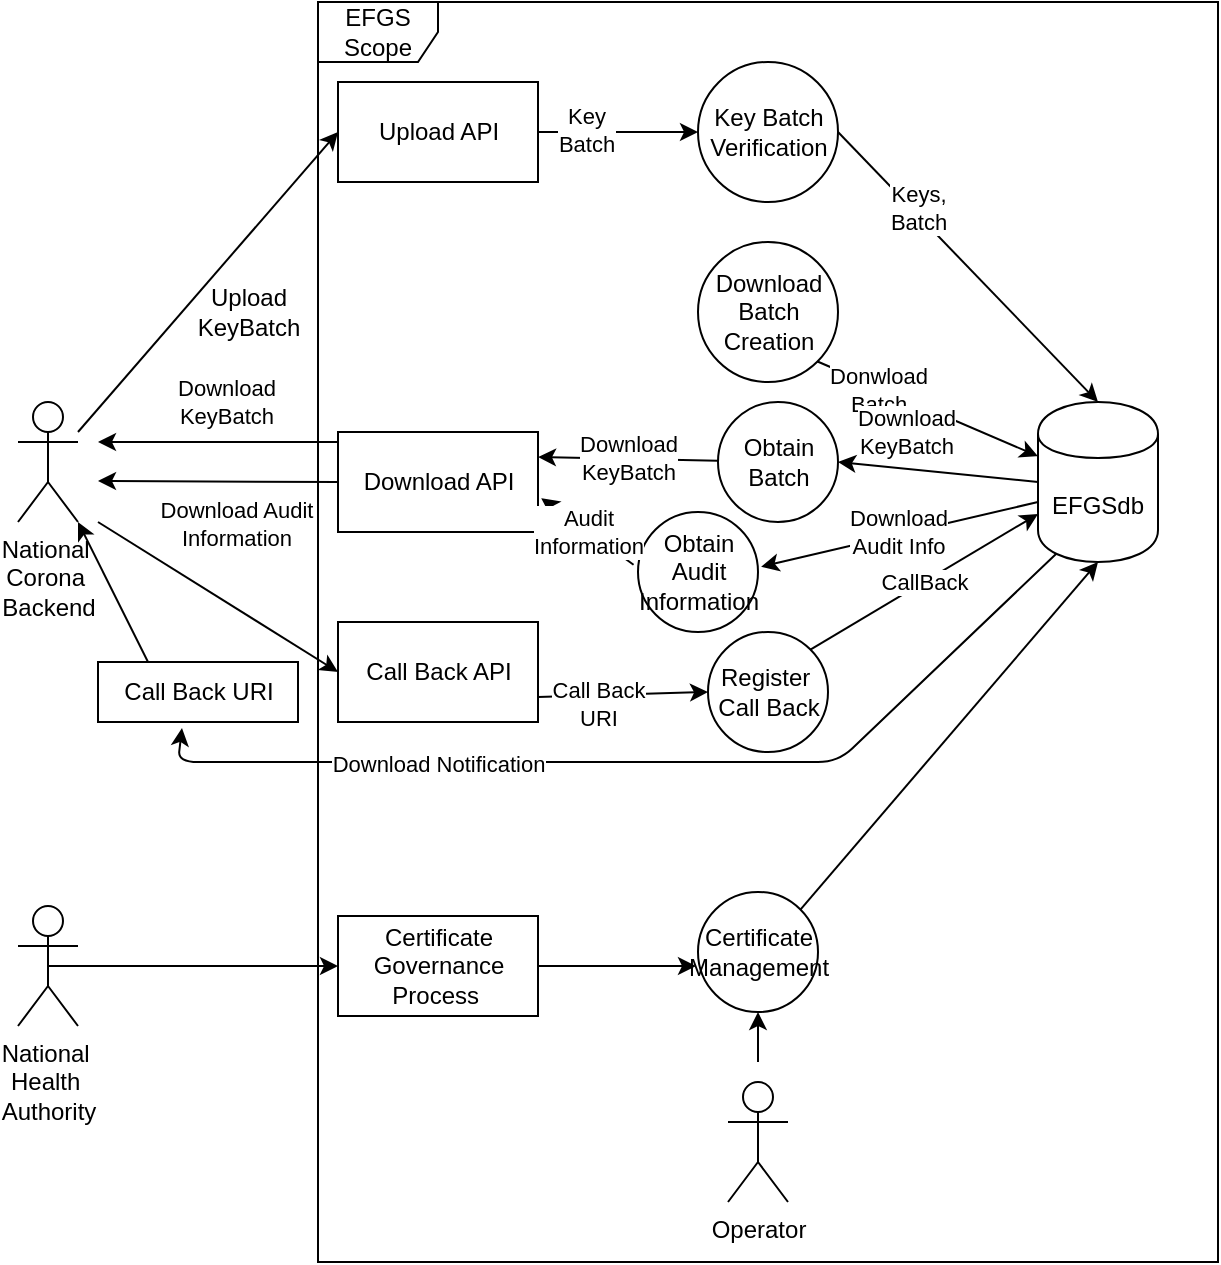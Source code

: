<mxfile version="13.6.5" type="device"><diagram id="pEKEOYrSKS7xBJ2nYTqD" name="Page-1"><mxGraphModel dx="702" dy="1553" grid="1" gridSize="10" guides="1" tooltips="1" connect="1" arrows="1" fold="1" page="1" pageScale="1" pageWidth="827" pageHeight="1169" math="0" shadow="0"><root><mxCell id="0"/><mxCell id="1" parent="0"/><mxCell id="Crng20PkKIljacyXmdi2-60" value="EFGS Scope" style="shape=umlFrame;whiteSpace=wrap;html=1;" parent="1" vertex="1"><mxGeometry x="280" y="80" width="450" height="630" as="geometry"/></mxCell><mxCell id="Crng20PkKIljacyXmdi2-3" value="Upload API" style="html=1;dashed=0;whitespace=wrap;" parent="1" vertex="1"><mxGeometry x="290" y="120" width="100" height="50" as="geometry"/></mxCell><mxCell id="Crng20PkKIljacyXmdi2-4" value="Download API" style="html=1;dashed=0;whitespace=wrap;" parent="1" vertex="1"><mxGeometry x="290" y="295" width="100" height="50" as="geometry"/></mxCell><mxCell id="Crng20PkKIljacyXmdi2-5" value="Certificate &lt;br&gt;Governance&lt;br&gt;Process&amp;nbsp;" style="html=1;dashed=0;whitespace=wrap;" parent="1" vertex="1"><mxGeometry x="290" y="537" width="100" height="50" as="geometry"/></mxCell><mxCell id="Crng20PkKIljacyXmdi2-7" value="EFGSdb" style="shape=cylinder;whiteSpace=wrap;html=1;boundedLbl=1;backgroundOutline=1;" parent="1" vertex="1"><mxGeometry x="640" y="280" width="60" height="80" as="geometry"/></mxCell><mxCell id="Crng20PkKIljacyXmdi2-8" value="Key Batch&lt;br&gt;Verification" style="shape=ellipse;html=1;dashed=0;whitespace=wrap;perimeter=ellipsePerimeter;" parent="1" vertex="1"><mxGeometry x="470" y="110" width="70" height="70" as="geometry"/></mxCell><mxCell id="Crng20PkKIljacyXmdi2-9" value="" style="endArrow=classic;html=1;entryX=0;entryY=0.5;entryDx=0;entryDy=0;exitX=1;exitY=0.5;exitDx=0;exitDy=0;" parent="1" source="Crng20PkKIljacyXmdi2-3" target="Crng20PkKIljacyXmdi2-8" edge="1"><mxGeometry width="50" height="50" relative="1" as="geometry"><mxPoint x="447.586" y="80" as="sourcePoint"/><mxPoint x="440" y="370" as="targetPoint"/></mxGeometry></mxCell><mxCell id="Crng20PkKIljacyXmdi2-53" value="Key&lt;br&gt;Batch" style="edgeLabel;html=1;align=center;verticalAlign=middle;resizable=0;points=[];" parent="Crng20PkKIljacyXmdi2-9" vertex="1" connectable="0"><mxGeometry x="-0.4" y="1" relative="1" as="geometry"><mxPoint as="offset"/></mxGeometry></mxCell><mxCell id="Crng20PkKIljacyXmdi2-10" value="" style="endArrow=classic;html=1;entryX=0.5;entryY=0;entryDx=0;entryDy=0;exitX=1;exitY=0.5;exitDx=0;exitDy=0;" parent="1" source="Crng20PkKIljacyXmdi2-8" target="Crng20PkKIljacyXmdi2-7" edge="1"><mxGeometry width="50" height="50" relative="1" as="geometry"><mxPoint x="390" y="420" as="sourcePoint"/><mxPoint x="440" y="370" as="targetPoint"/></mxGeometry></mxCell><mxCell id="Crng20PkKIljacyXmdi2-54" value="Keys,&lt;br&gt;Batch" style="edgeLabel;html=1;align=center;verticalAlign=middle;resizable=0;points=[];" parent="Crng20PkKIljacyXmdi2-10" vertex="1" connectable="0"><mxGeometry x="-0.412" y="2" relative="1" as="geometry"><mxPoint as="offset"/></mxGeometry></mxCell><mxCell id="Crng20PkKIljacyXmdi2-12" value="Download &lt;br&gt;Batch&lt;br&gt;Creation" style="shape=ellipse;html=1;dashed=0;whitespace=wrap;perimeter=ellipsePerimeter;" parent="1" vertex="1"><mxGeometry x="470" y="200" width="70" height="70" as="geometry"/></mxCell><mxCell id="Crng20PkKIljacyXmdi2-13" value="" style="endArrow=classic;html=1;exitX=1;exitY=1;exitDx=0;exitDy=0;" parent="1" source="Crng20PkKIljacyXmdi2-12" target="Crng20PkKIljacyXmdi2-7" edge="1"><mxGeometry width="50" height="50" relative="1" as="geometry"><mxPoint x="390" y="420" as="sourcePoint"/><mxPoint x="440" y="370" as="targetPoint"/></mxGeometry></mxCell><mxCell id="Crng20PkKIljacyXmdi2-55" value="Donwload&lt;br&gt;Batch" style="edgeLabel;html=1;align=center;verticalAlign=middle;resizable=0;points=[];" parent="Crng20PkKIljacyXmdi2-13" vertex="1" connectable="0"><mxGeometry x="-0.443" y="-1" relative="1" as="geometry"><mxPoint as="offset"/></mxGeometry></mxCell><mxCell id="Crng20PkKIljacyXmdi2-15" value="Obtain &lt;br&gt;Batch" style="shape=ellipse;html=1;dashed=0;whitespace=wrap;perimeter=ellipsePerimeter;" parent="1" vertex="1"><mxGeometry x="480" y="280" width="60" height="60" as="geometry"/></mxCell><mxCell id="Crng20PkKIljacyXmdi2-16" value="" style="endArrow=classic;html=1;entryX=1;entryY=0.5;entryDx=0;entryDy=0;exitX=0;exitY=0.5;exitDx=0;exitDy=0;" parent="1" source="Crng20PkKIljacyXmdi2-7" target="Crng20PkKIljacyXmdi2-15" edge="1"><mxGeometry width="50" height="50" relative="1" as="geometry"><mxPoint x="620" y="410" as="sourcePoint"/><mxPoint x="660" y="300" as="targetPoint"/></mxGeometry></mxCell><mxCell id="Crng20PkKIljacyXmdi2-56" value="Download&lt;br&gt;KeyBatch" style="edgeLabel;html=1;align=center;verticalAlign=middle;resizable=0;points=[];" parent="Crng20PkKIljacyXmdi2-16" vertex="1" connectable="0"><mxGeometry x="0.309" y="2" relative="1" as="geometry"><mxPoint y="-20.45" as="offset"/></mxGeometry></mxCell><mxCell id="Crng20PkKIljacyXmdi2-17" value="Call Back API" style="html=1;dashed=0;whitespace=wrap;" parent="1" vertex="1"><mxGeometry x="290" y="390" width="100" height="50" as="geometry"/></mxCell><mxCell id="Crng20PkKIljacyXmdi2-19" value="Register&amp;nbsp;&lt;br&gt;Call Back" style="shape=ellipse;html=1;dashed=0;whitespace=wrap;perimeter=ellipsePerimeter;" parent="1" vertex="1"><mxGeometry x="475" y="395" width="60" height="60" as="geometry"/></mxCell><mxCell id="Crng20PkKIljacyXmdi2-21" value="CallBack" style="endArrow=classic;html=1;entryX=0;entryY=0.7;entryDx=0;entryDy=0;exitX=1;exitY=0;exitDx=0;exitDy=0;" parent="1" source="Crng20PkKIljacyXmdi2-19" target="Crng20PkKIljacyXmdi2-7" edge="1"><mxGeometry width="50" height="50" relative="1" as="geometry"><mxPoint x="390" y="420" as="sourcePoint"/><mxPoint x="440" y="370" as="targetPoint"/></mxGeometry></mxCell><mxCell id="Crng20PkKIljacyXmdi2-22" value="Download&lt;br&gt;KeyBatch" style="endArrow=classic;html=1;entryX=1;entryY=0.25;entryDx=0;entryDy=0;" parent="1" source="Crng20PkKIljacyXmdi2-15" target="Crng20PkKIljacyXmdi2-4" edge="1"><mxGeometry width="50" height="50" relative="1" as="geometry"><mxPoint x="390" y="420" as="sourcePoint"/><mxPoint x="440" y="370" as="targetPoint"/></mxGeometry></mxCell><mxCell id="Crng20PkKIljacyXmdi2-23" value="" style="endArrow=classic;html=1;entryX=0;entryY=0.5;entryDx=0;entryDy=0;exitX=1;exitY=0.75;exitDx=0;exitDy=0;" parent="1" source="Crng20PkKIljacyXmdi2-17" target="Crng20PkKIljacyXmdi2-19" edge="1"><mxGeometry width="50" height="50" relative="1" as="geometry"><mxPoint x="420" y="415" as="sourcePoint"/><mxPoint x="440" y="370" as="targetPoint"/></mxGeometry></mxCell><mxCell id="Crng20PkKIljacyXmdi2-57" value="Call Back&lt;br&gt;URI" style="edgeLabel;html=1;align=center;verticalAlign=middle;resizable=0;points=[];" parent="Crng20PkKIljacyXmdi2-23" vertex="1" connectable="0"><mxGeometry x="-0.29" y="-4" relative="1" as="geometry"><mxPoint as="offset"/></mxGeometry></mxCell><mxCell id="Crng20PkKIljacyXmdi2-25" value="Certificate&lt;br&gt;Management" style="shape=ellipse;html=1;dashed=0;whitespace=wrap;perimeter=ellipsePerimeter;" parent="1" vertex="1"><mxGeometry x="470" y="525" width="60" height="60" as="geometry"/></mxCell><mxCell id="Crng20PkKIljacyXmdi2-26" value="" style="endArrow=classic;html=1;entryX=0.5;entryY=1;entryDx=0;entryDy=0;exitX=1;exitY=0;exitDx=0;exitDy=0;" parent="1" source="Crng20PkKIljacyXmdi2-25" target="Crng20PkKIljacyXmdi2-7" edge="1"><mxGeometry width="50" height="50" relative="1" as="geometry"><mxPoint x="390" y="420" as="sourcePoint"/><mxPoint x="440" y="370" as="targetPoint"/></mxGeometry></mxCell><mxCell id="Crng20PkKIljacyXmdi2-29" value="Operator" style="shape=umlActor;verticalLabelPosition=bottom;verticalAlign=top;html=1;" parent="1" vertex="1"><mxGeometry x="485" y="620" width="30" height="60" as="geometry"/></mxCell><mxCell id="Crng20PkKIljacyXmdi2-30" value="" style="endArrow=classic;html=1;entryX=0.5;entryY=1;entryDx=0;entryDy=0;" parent="1" target="Crng20PkKIljacyXmdi2-25" edge="1"><mxGeometry width="50" height="50" relative="1" as="geometry"><mxPoint x="500" y="610" as="sourcePoint"/><mxPoint x="440" y="370" as="targetPoint"/></mxGeometry></mxCell><mxCell id="Crng20PkKIljacyXmdi2-31" value="" style="endArrow=classic;html=1;exitX=1;exitY=0.5;exitDx=0;exitDy=0;" parent="1" source="Crng20PkKIljacyXmdi2-5" edge="1"><mxGeometry width="50" height="50" relative="1" as="geometry"><mxPoint x="460" y="560" as="sourcePoint"/><mxPoint x="469" y="562" as="targetPoint"/></mxGeometry></mxCell><mxCell id="Crng20PkKIljacyXmdi2-34" value="National&amp;nbsp;&lt;br&gt;Corona&amp;nbsp;&lt;br&gt;Backend" style="shape=umlActor;verticalLabelPosition=bottom;verticalAlign=top;html=1;" parent="1" vertex="1"><mxGeometry x="130" y="280" width="30" height="60" as="geometry"/></mxCell><mxCell id="Crng20PkKIljacyXmdi2-37" value="" style="endArrow=classic;html=1;entryX=0;entryY=0.5;entryDx=0;entryDy=0;" parent="1" target="Crng20PkKIljacyXmdi2-3" edge="1"><mxGeometry width="50" height="50" relative="1" as="geometry"><mxPoint x="160" y="295" as="sourcePoint"/><mxPoint x="210" y="245" as="targetPoint"/></mxGeometry></mxCell><mxCell id="Crng20PkKIljacyXmdi2-38" value="" style="endArrow=classic;html=1;" parent="1" edge="1"><mxGeometry width="50" height="50" relative="1" as="geometry"><mxPoint x="290" y="300" as="sourcePoint"/><mxPoint x="170" y="300" as="targetPoint"/></mxGeometry></mxCell><mxCell id="Crng20PkKIljacyXmdi2-59" value="Download&lt;br&gt;KeyBatch" style="edgeLabel;html=1;align=center;verticalAlign=middle;resizable=0;points=[];" parent="Crng20PkKIljacyXmdi2-38" vertex="1" connectable="0"><mxGeometry x="-0.246" y="1" relative="1" as="geometry"><mxPoint x="-11" y="-21" as="offset"/></mxGeometry></mxCell><mxCell id="Crng20PkKIljacyXmdi2-39" value="" style="endArrow=classic;html=1;entryX=0;entryY=0.5;entryDx=0;entryDy=0;" parent="1" target="Crng20PkKIljacyXmdi2-17" edge="1"><mxGeometry width="50" height="50" relative="1" as="geometry"><mxPoint x="170" y="340" as="sourcePoint"/><mxPoint x="440" y="410" as="targetPoint"/></mxGeometry></mxCell><mxCell id="Crng20PkKIljacyXmdi2-40" value="" style="endArrow=classic;html=1;entryX=0;entryY=0.5;entryDx=0;entryDy=0;exitX=0.5;exitY=0.5;exitDx=0;exitDy=0;exitPerimeter=0;" parent="1" source="Crng20PkKIljacyXmdi2-41" target="Crng20PkKIljacyXmdi2-5" edge="1"><mxGeometry width="50" height="50" relative="1" as="geometry"><mxPoint x="190" y="500" as="sourcePoint"/><mxPoint x="440" y="410" as="targetPoint"/></mxGeometry></mxCell><mxCell id="Crng20PkKIljacyXmdi2-41" value="National&amp;nbsp;&lt;br&gt;Health&amp;nbsp;&lt;br&gt;Authority" style="shape=umlActor;verticalLabelPosition=bottom;verticalAlign=top;html=1;" parent="1" vertex="1"><mxGeometry x="130" y="532" width="30" height="60" as="geometry"/></mxCell><mxCell id="Crng20PkKIljacyXmdi2-49" value="Call Back URI" style="html=1;dashed=0;whitespace=wrap;" parent="1" vertex="1"><mxGeometry x="170" y="410" width="100" height="30" as="geometry"/></mxCell><mxCell id="Crng20PkKIljacyXmdi2-50" value="" style="endArrow=classic;html=1;exitX=0.25;exitY=0;exitDx=0;exitDy=0;" parent="1" source="Crng20PkKIljacyXmdi2-49" target="Crng20PkKIljacyXmdi2-34" edge="1"><mxGeometry width="50" height="50" relative="1" as="geometry"><mxPoint x="390" y="460" as="sourcePoint"/><mxPoint x="440" y="410" as="targetPoint"/></mxGeometry></mxCell><mxCell id="Crng20PkKIljacyXmdi2-51" value="" style="endArrow=classic;html=1;entryX=0.42;entryY=1.1;entryDx=0;entryDy=0;entryPerimeter=0;exitX=0.15;exitY=0.95;exitDx=0;exitDy=0;exitPerimeter=0;" parent="1" source="Crng20PkKIljacyXmdi2-7" target="Crng20PkKIljacyXmdi2-49" edge="1"><mxGeometry width="50" height="50" relative="1" as="geometry"><mxPoint x="370" y="525" as="sourcePoint"/><mxPoint x="420" y="475" as="targetPoint"/><Array as="points"><mxPoint x="540" y="460"/><mxPoint x="210" y="460"/></Array></mxGeometry></mxCell><mxCell id="Crng20PkKIljacyXmdi2-58" value="Download Notification" style="edgeLabel;html=1;align=center;verticalAlign=middle;resizable=0;points=[];" parent="Crng20PkKIljacyXmdi2-51" vertex="1" connectable="0"><mxGeometry x="0.409" y="1" relative="1" as="geometry"><mxPoint as="offset"/></mxGeometry></mxCell><mxCell id="Crng20PkKIljacyXmdi2-52" value="Upload&lt;br&gt;KeyBatch" style="text;html=1;align=center;verticalAlign=middle;resizable=0;points=[];autosize=1;" parent="1" vertex="1"><mxGeometry x="210" y="220" width="70" height="30" as="geometry"/></mxCell><mxCell id="1Z51rd1382J4sQpWGYf9-3" value="" style="endArrow=classic;html=1;" edge="1" parent="1"><mxGeometry width="50" height="50" relative="1" as="geometry"><mxPoint x="290" y="320" as="sourcePoint"/><mxPoint x="170" y="319.5" as="targetPoint"/></mxGeometry></mxCell><mxCell id="1Z51rd1382J4sQpWGYf9-4" value="Download Audit &lt;br&gt;Information" style="edgeLabel;html=1;align=center;verticalAlign=middle;resizable=0;points=[];" vertex="1" connectable="0" parent="1Z51rd1382J4sQpWGYf9-3"><mxGeometry x="-0.246" y="1" relative="1" as="geometry"><mxPoint x="-6" y="19.5" as="offset"/></mxGeometry></mxCell><mxCell id="1Z51rd1382J4sQpWGYf9-5" value="Obtain&lt;br&gt;Audit&lt;br&gt;Information" style="shape=ellipse;html=1;dashed=0;whitespace=wrap;perimeter=ellipsePerimeter;" vertex="1" parent="1"><mxGeometry x="440" y="335" width="60" height="60" as="geometry"/></mxCell><mxCell id="1Z51rd1382J4sQpWGYf9-6" value="" style="endArrow=classic;html=1;entryX=1.026;entryY=0.456;entryDx=0;entryDy=0;entryPerimeter=0;" edge="1" parent="1" target="1Z51rd1382J4sQpWGYf9-5"><mxGeometry width="50" height="50" relative="1" as="geometry"><mxPoint x="640" y="330" as="sourcePoint"/><mxPoint x="550.0" y="320" as="targetPoint"/></mxGeometry></mxCell><mxCell id="1Z51rd1382J4sQpWGYf9-7" value="Download&lt;br&gt;Audit Info" style="edgeLabel;html=1;align=center;verticalAlign=middle;resizable=0;points=[];" vertex="1" connectable="0" parent="1Z51rd1382J4sQpWGYf9-6"><mxGeometry x="0.309" y="2" relative="1" as="geometry"><mxPoint x="19.96" y="-8.08" as="offset"/></mxGeometry></mxCell><mxCell id="1Z51rd1382J4sQpWGYf9-8" value="Audit&lt;br&gt;Information" style="endArrow=classic;html=1;entryX=1.016;entryY=0.662;entryDx=0;entryDy=0;exitX=-0.037;exitY=0.44;exitDx=0;exitDy=0;exitPerimeter=0;entryPerimeter=0;" edge="1" parent="1" source="1Z51rd1382J4sQpWGYf9-5" target="Crng20PkKIljacyXmdi2-4"><mxGeometry width="50" height="50" relative="1" as="geometry"><mxPoint x="490.007" y="319.351" as="sourcePoint"/><mxPoint x="410" y="317.5" as="targetPoint"/></mxGeometry></mxCell></root></mxGraphModel></diagram></mxfile>